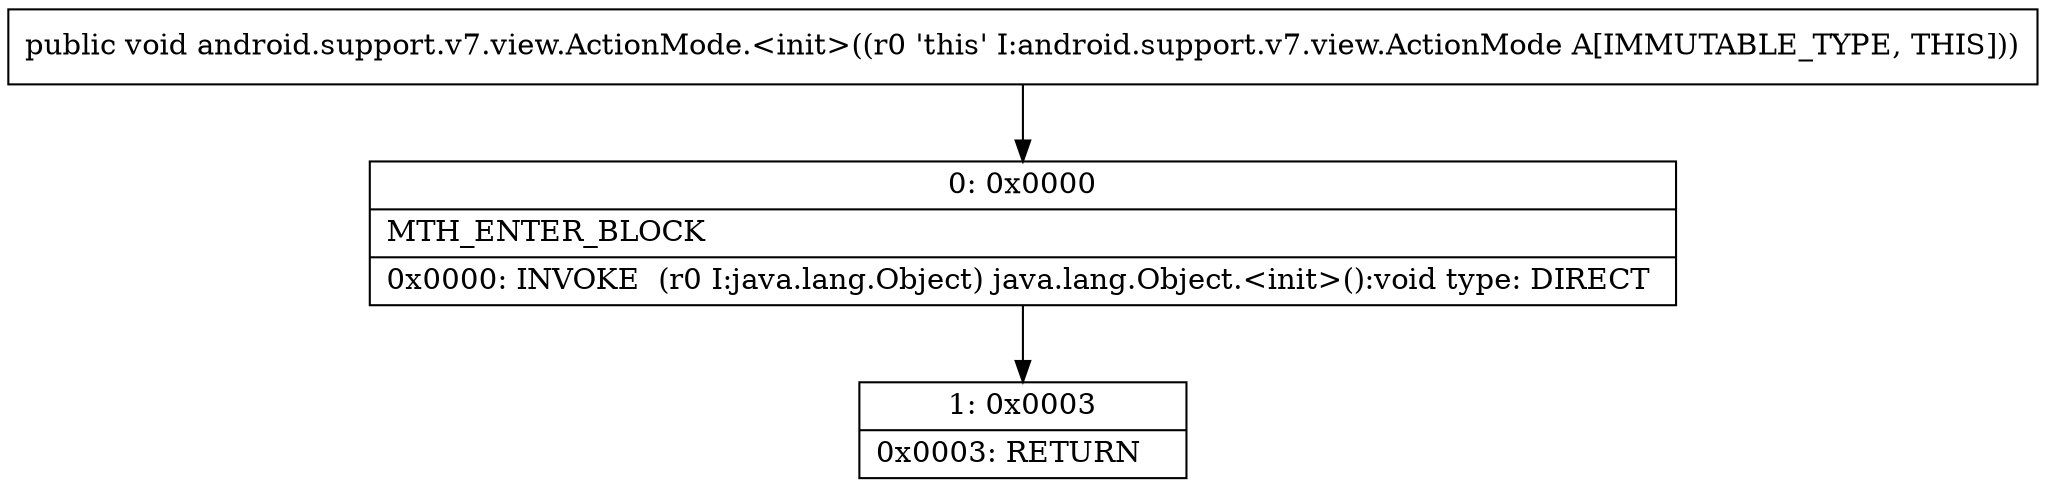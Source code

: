 digraph "CFG forandroid.support.v7.view.ActionMode.\<init\>()V" {
Node_0 [shape=record,label="{0\:\ 0x0000|MTH_ENTER_BLOCK\l|0x0000: INVOKE  (r0 I:java.lang.Object) java.lang.Object.\<init\>():void type: DIRECT \l}"];
Node_1 [shape=record,label="{1\:\ 0x0003|0x0003: RETURN   \l}"];
MethodNode[shape=record,label="{public void android.support.v7.view.ActionMode.\<init\>((r0 'this' I:android.support.v7.view.ActionMode A[IMMUTABLE_TYPE, THIS])) }"];
MethodNode -> Node_0;
Node_0 -> Node_1;
}


